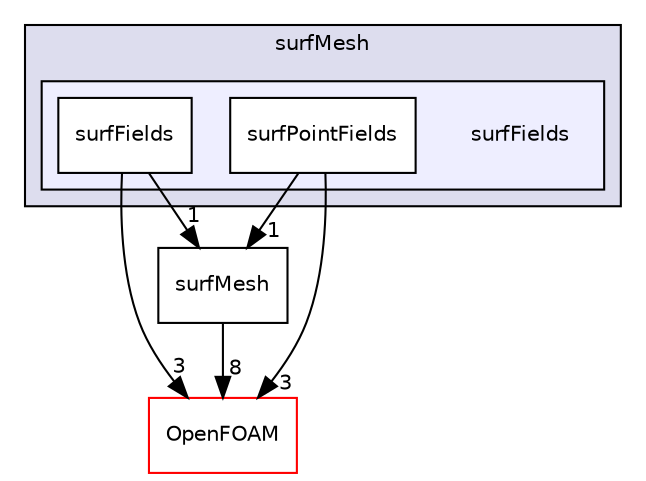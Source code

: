 digraph "src/surfMesh/surfFields" {
  bgcolor=transparent;
  compound=true
  node [ fontsize="10", fontname="Helvetica"];
  edge [ labelfontsize="10", labelfontname="Helvetica"];
  subgraph clusterdir_0a88fe22feb23ce5f078a04a1df67721 {
    graph [ bgcolor="#ddddee", pencolor="black", label="surfMesh" fontname="Helvetica", fontsize="10", URL="dir_0a88fe22feb23ce5f078a04a1df67721.html"]
  subgraph clusterdir_7b81b8bbd5207abb0a72979d438eac3d {
    graph [ bgcolor="#eeeeff", pencolor="black", label="" URL="dir_7b81b8bbd5207abb0a72979d438eac3d.html"];
    dir_7b81b8bbd5207abb0a72979d438eac3d [shape=plaintext label="surfFields"];
    dir_6f2a903461d57b5199a839fec439ef12 [shape=box label="surfFields" color="black" fillcolor="white" style="filled" URL="dir_6f2a903461d57b5199a839fec439ef12.html"];
    dir_8a089bd540a3260f20007265ad6bac43 [shape=box label="surfPointFields" color="black" fillcolor="white" style="filled" URL="dir_8a089bd540a3260f20007265ad6bac43.html"];
  }
  }
  dir_e8a93c077ed83521fb6f866085887369 [shape=box label="surfMesh" URL="dir_e8a93c077ed83521fb6f866085887369.html"];
  dir_c5473ff19b20e6ec4dfe5c310b3778a8 [shape=box label="OpenFOAM" color="red" URL="dir_c5473ff19b20e6ec4dfe5c310b3778a8.html"];
  dir_e8a93c077ed83521fb6f866085887369->dir_c5473ff19b20e6ec4dfe5c310b3778a8 [headlabel="8", labeldistance=1.5 headhref="dir_002769_001898.html"];
  dir_8a089bd540a3260f20007265ad6bac43->dir_e8a93c077ed83521fb6f866085887369 [headlabel="1", labeldistance=1.5 headhref="dir_002768_002769.html"];
  dir_8a089bd540a3260f20007265ad6bac43->dir_c5473ff19b20e6ec4dfe5c310b3778a8 [headlabel="3", labeldistance=1.5 headhref="dir_002768_001898.html"];
  dir_6f2a903461d57b5199a839fec439ef12->dir_e8a93c077ed83521fb6f866085887369 [headlabel="1", labeldistance=1.5 headhref="dir_002767_002769.html"];
  dir_6f2a903461d57b5199a839fec439ef12->dir_c5473ff19b20e6ec4dfe5c310b3778a8 [headlabel="3", labeldistance=1.5 headhref="dir_002767_001898.html"];
}
